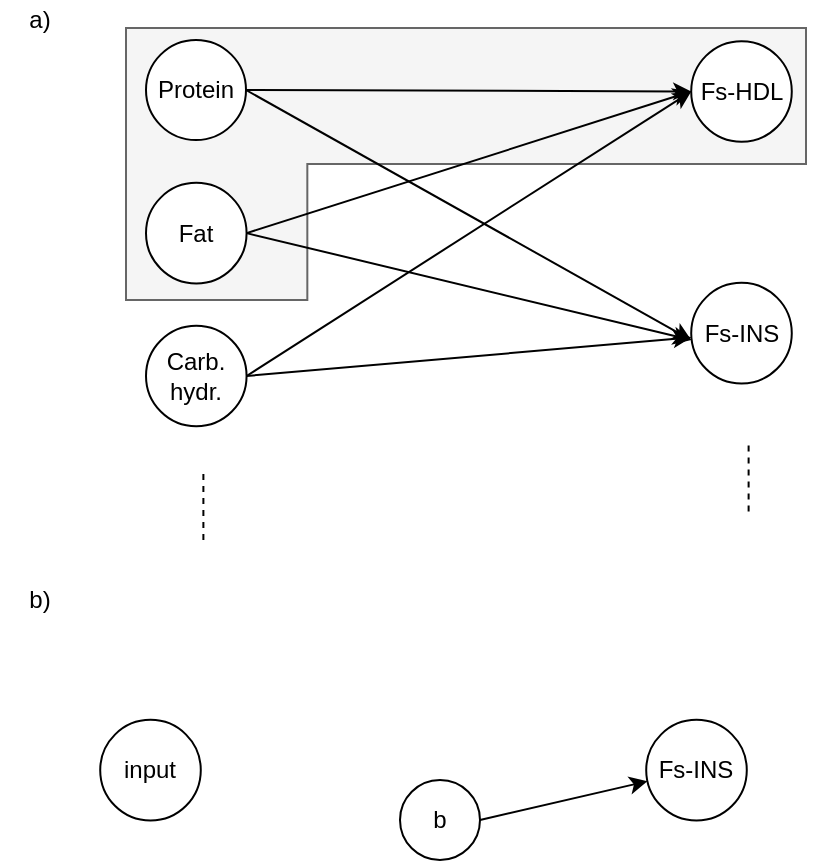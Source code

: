 <mxfile version="12.2.0" type="github" pages="1">
  <diagram id="7a_LKrpDPJ6G2shwxeh9" name="Page-1">
    <mxGraphModel dx="805" dy="427" grid="1" gridSize="10" guides="1" tooltips="1" connect="1" arrows="1" fold="1" page="1" pageScale="1" pageWidth="827" pageHeight="1169" math="1" shadow="0">
      <root>
        <mxCell id="0"/>
        <mxCell id="1" parent="0"/>
        <mxCell id="h_WBOZpWK-lj_75BS1v8-14" value="" style="group" parent="1" vertex="1" connectable="0">
          <mxGeometry x="80" y="50" width="341" height="250" as="geometry"/>
        </mxCell>
        <mxCell id="RT1egC2g3z0X9fsGwGON-7" value="" style="verticalLabelPosition=bottom;html=1;verticalAlign=top;align=center;shape=mxgraph.floorplan.desk_corner_2;fillColor=#f5f5f5;strokeColor=#666666;fontColor=#333333;" vertex="1" parent="h_WBOZpWK-lj_75BS1v8-14">
          <mxGeometry x="-10" y="-6" width="340" height="136" as="geometry"/>
        </mxCell>
        <mxCell id="h_WBOZpWK-lj_75BS1v8-1" value="Protein" style="ellipse;whiteSpace=wrap;html=1;aspect=fixed;" parent="h_WBOZpWK-lj_75BS1v8-14" vertex="1">
          <mxGeometry width="50" height="50" as="geometry"/>
        </mxCell>
        <mxCell id="h_WBOZpWK-lj_75BS1v8-2" value="Fs-HDL" style="ellipse;whiteSpace=wrap;html=1;aspect=fixed;" parent="h_WBOZpWK-lj_75BS1v8-14" vertex="1">
          <mxGeometry x="272.609" y="0.571" width="50.286" height="50.286" as="geometry"/>
        </mxCell>
        <mxCell id="h_WBOZpWK-lj_75BS1v8-3" value="Fat" style="ellipse;whiteSpace=wrap;html=1;aspect=fixed;" parent="h_WBOZpWK-lj_75BS1v8-14" vertex="1">
          <mxGeometry y="71.429" width="50.286" height="50.286" as="geometry"/>
        </mxCell>
        <mxCell id="h_WBOZpWK-lj_75BS1v8-4" value="Carb. hydr." style="ellipse;whiteSpace=wrap;html=1;aspect=fixed;" parent="h_WBOZpWK-lj_75BS1v8-14" vertex="1">
          <mxGeometry y="142.857" width="50.286" height="50.286" as="geometry"/>
        </mxCell>
        <mxCell id="h_WBOZpWK-lj_75BS1v8-5" value="Fs-INS" style="ellipse;whiteSpace=wrap;html=1;aspect=fixed;" parent="h_WBOZpWK-lj_75BS1v8-14" vertex="1">
          <mxGeometry x="272.609" y="121.429" width="50.286" height="50.286" as="geometry"/>
        </mxCell>
        <mxCell id="h_WBOZpWK-lj_75BS1v8-6" value="" style="endArrow=classic;html=1;entryX=0;entryY=0.5;entryDx=0;entryDy=0;exitX=1;exitY=0.5;exitDx=0;exitDy=0;" parent="h_WBOZpWK-lj_75BS1v8-14" source="h_WBOZpWK-lj_75BS1v8-1" target="h_WBOZpWK-lj_75BS1v8-2" edge="1">
          <mxGeometry width="50" height="50" relative="1" as="geometry">
            <mxPoint y="250.0" as="sourcePoint"/>
            <mxPoint x="35.87" y="214.286" as="targetPoint"/>
          </mxGeometry>
        </mxCell>
        <mxCell id="h_WBOZpWK-lj_75BS1v8-7" value="" style="endArrow=classic;html=1;entryX=0;entryY=0.5;entryDx=0;entryDy=0;exitX=1;exitY=0.5;exitDx=0;exitDy=0;" parent="h_WBOZpWK-lj_75BS1v8-14" source="h_WBOZpWK-lj_75BS1v8-3" target="h_WBOZpWK-lj_75BS1v8-2" edge="1">
          <mxGeometry width="50" height="50" relative="1" as="geometry">
            <mxPoint x="129.13" y="128.571" as="sourcePoint"/>
            <mxPoint x="165" y="92.857" as="targetPoint"/>
          </mxGeometry>
        </mxCell>
        <mxCell id="h_WBOZpWK-lj_75BS1v8-8" value="" style="endArrow=classic;html=1;exitX=1;exitY=0.5;exitDx=0;exitDy=0;" parent="h_WBOZpWK-lj_75BS1v8-14" source="h_WBOZpWK-lj_75BS1v8-4" target="h_WBOZpWK-lj_75BS1v8-5" edge="1">
          <mxGeometry width="50" height="50" relative="1" as="geometry">
            <mxPoint x="121.957" y="157.143" as="sourcePoint"/>
            <mxPoint x="157.826" y="121.429" as="targetPoint"/>
          </mxGeometry>
        </mxCell>
        <mxCell id="h_WBOZpWK-lj_75BS1v8-9" value="" style="endArrow=none;dashed=1;html=1;" parent="h_WBOZpWK-lj_75BS1v8-14" edge="1">
          <mxGeometry width="50" height="50" relative="1" as="geometry">
            <mxPoint x="28.696" y="250.0" as="sourcePoint"/>
            <mxPoint x="28.696" y="214.286" as="targetPoint"/>
          </mxGeometry>
        </mxCell>
        <mxCell id="h_WBOZpWK-lj_75BS1v8-10" value="" style="endArrow=none;dashed=1;html=1;" parent="h_WBOZpWK-lj_75BS1v8-14" edge="1">
          <mxGeometry width="50" height="50" relative="1" as="geometry">
            <mxPoint x="301.304" y="235.714" as="sourcePoint"/>
            <mxPoint x="301.304" y="200" as="targetPoint"/>
          </mxGeometry>
        </mxCell>
        <mxCell id="h_WBOZpWK-lj_75BS1v8-11" value="" style="endArrow=classic;html=1;exitX=1;exitY=0.5;exitDx=0;exitDy=0;entryX=0;entryY=0.5;entryDx=0;entryDy=0;" parent="h_WBOZpWK-lj_75BS1v8-14" source="h_WBOZpWK-lj_75BS1v8-4" edge="1" target="h_WBOZpWK-lj_75BS1v8-2">
          <mxGeometry width="50" height="50" relative="1" as="geometry">
            <mxPoint x="57.391" y="171.429" as="sourcePoint"/>
            <mxPoint x="272.609" y="57.143" as="targetPoint"/>
          </mxGeometry>
        </mxCell>
        <mxCell id="h_WBOZpWK-lj_75BS1v8-12" value="" style="endArrow=classic;html=1;exitX=1;exitY=0.5;exitDx=0;exitDy=0;" parent="h_WBOZpWK-lj_75BS1v8-14" source="h_WBOZpWK-lj_75BS1v8-3" edge="1">
          <mxGeometry width="50" height="50" relative="1" as="geometry">
            <mxPoint x="57.391" y="100" as="sourcePoint"/>
            <mxPoint x="272.609" y="150.0" as="targetPoint"/>
          </mxGeometry>
        </mxCell>
        <mxCell id="h_WBOZpWK-lj_75BS1v8-13" value="" style="endArrow=classic;html=1;exitX=1;exitY=0.5;exitDx=0;exitDy=0;" parent="h_WBOZpWK-lj_75BS1v8-14" source="h_WBOZpWK-lj_75BS1v8-1" edge="1">
          <mxGeometry width="50" height="50" relative="1" as="geometry">
            <mxPoint x="-71.739" y="92.857" as="sourcePoint"/>
            <mxPoint x="272.609" y="150.0" as="targetPoint"/>
          </mxGeometry>
        </mxCell>
        <mxCell id="h_WBOZpWK-lj_75BS1v8-17" value="a)" style="text;html=1;strokeColor=none;fillColor=none;align=center;verticalAlign=middle;whiteSpace=wrap;rounded=0;" parent="1" vertex="1">
          <mxGeometry x="7" y="30" width="40" height="20" as="geometry"/>
        </mxCell>
        <mxCell id="h_WBOZpWK-lj_75BS1v8-18" value="b)" style="text;html=1;strokeColor=none;fillColor=none;align=center;verticalAlign=middle;whiteSpace=wrap;rounded=0;" parent="1" vertex="1">
          <mxGeometry x="7" y="320" width="40" height="20" as="geometry"/>
        </mxCell>
        <mxCell id="h_WBOZpWK-lj_75BS1v8-19" value="Fs-INS" style="ellipse;whiteSpace=wrap;html=1;aspect=fixed;" parent="1" vertex="1">
          <mxGeometry x="330.109" y="389.929" width="50.286" height="50.286" as="geometry"/>
        </mxCell>
        <mxCell id="h_WBOZpWK-lj_75BS1v8-20" value="input" style="ellipse;whiteSpace=wrap;html=1;aspect=fixed;" parent="1" vertex="1">
          <mxGeometry x="57.109" y="389.929" width="50.286" height="50.286" as="geometry"/>
        </mxCell>
        <mxCell id="h_WBOZpWK-lj_75BS1v8-21" value="b" style="ellipse;whiteSpace=wrap;html=1;aspect=fixed;" parent="1" vertex="1">
          <mxGeometry x="207" y="420" width="40" height="40" as="geometry"/>
        </mxCell>
        <mxCell id="h_WBOZpWK-lj_75BS1v8-22" value="" style="endArrow=classic;html=1;exitX=1;exitY=0.5;exitDx=0;exitDy=0;" parent="1" source="h_WBOZpWK-lj_75BS1v8-21" target="h_WBOZpWK-lj_75BS1v8-19" edge="1">
          <mxGeometry width="50" height="50" relative="1" as="geometry">
            <mxPoint x="267" y="500" as="sourcePoint"/>
            <mxPoint x="317" y="450" as="targetPoint"/>
          </mxGeometry>
        </mxCell>
      </root>
    </mxGraphModel>
  </diagram>
</mxfile>
